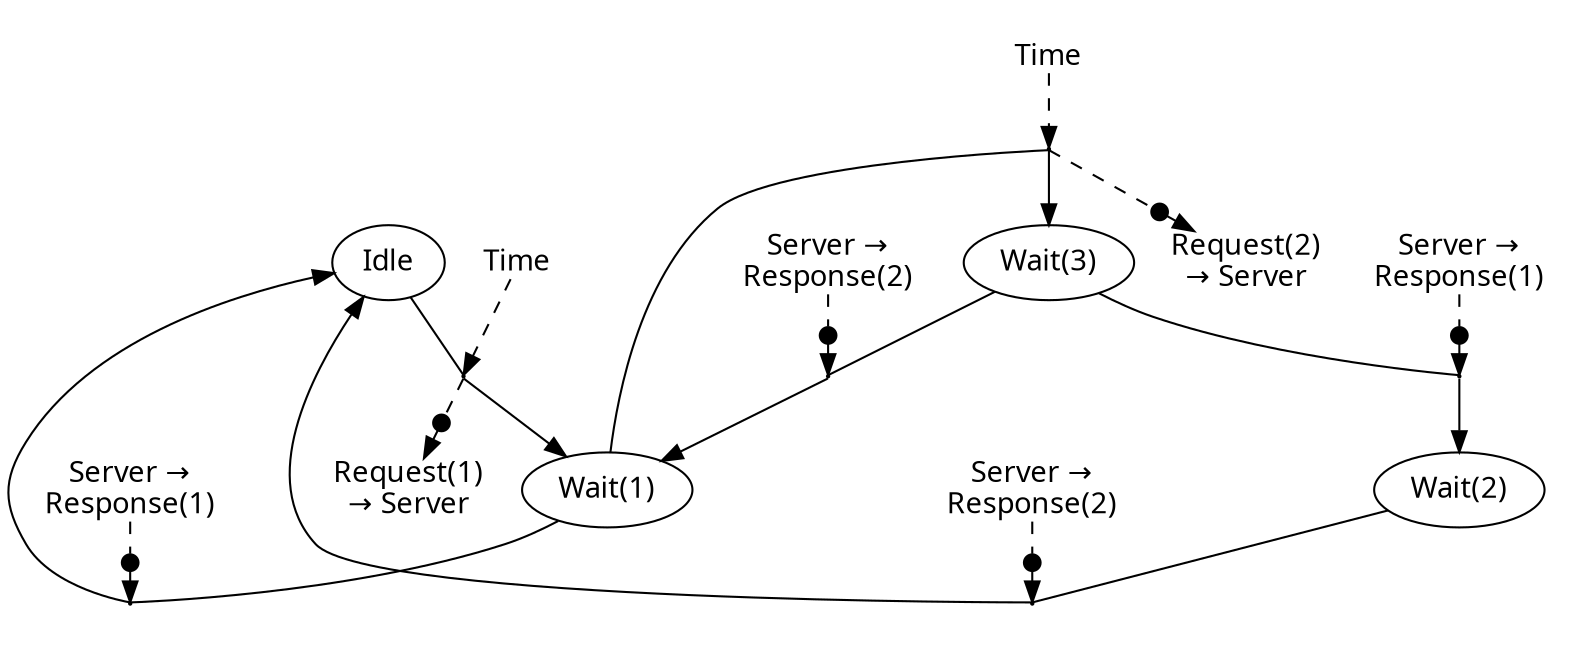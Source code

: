 digraph {
color=white;
graph [ fontname="sans-serif" ];
node [ fontname="sans-serif" ];
edge [ fontname="sans-serif" ];
A_0_false [ label="Idle", shape=ellipse ];
A_1_false [ label="Wait(1)", shape=ellipse ];
subgraph cluster_0 {
T_0_18446744073709551615 [ shape=point, height=0.015, width=0.015 ];
A_0_false -> T_0_18446744073709551615 [ arrowhead=none, direction=forward ];
T_0_18446744073709551615 -> A_1_false;
D_0_18446744073709551615_255 [ label="Time", shape=plain ];
D_0_18446744073709551615_255 -> T_0_18446744073709551615 [ arrowhead=normal, direction=forward, style=dashed ];
S_0_18446744073709551615_0 [ label="Request(1)\n&#8594; Server", shape=plain ];
T_0_18446744073709551615 -> S_0_18446744073709551615_0 [ arrowhead=normalnonedot, direction=forward, style=dashed ];
}
subgraph cluster_1 {
T_1_18446744073709551615 [ shape=point, height=0.015, width=0.015 ];
A_1_false -> T_1_18446744073709551615 [ arrowhead=none, direction=forward ];
T_1_18446744073709551615 -> A_0_false;
D_1_18446744073709551615_5 [ label="Server &#8594;\nResponse(1)", shape=plain ];
D_1_18446744073709551615_5 -> T_1_18446744073709551615 [ arrowhead=normalnonedot, direction=forward, style=dashed ];
}
A_2_false [ label="Wait(3)", shape=ellipse ];
subgraph cluster_2 {
T_2_18446744073709551615 [ shape=point, height=0.015, width=0.015 ];
A_1_false -> T_2_18446744073709551615 [ arrowhead=none, direction=forward ];
T_2_18446744073709551615 -> A_2_false;
D_2_18446744073709551615_255 [ label="Time", shape=plain ];
D_2_18446744073709551615_255 -> T_2_18446744073709551615 [ arrowhead=normal, direction=forward, style=dashed ];
S_2_18446744073709551615_2 [ label="Request(2)\n&#8594; Server", shape=plain ];
T_2_18446744073709551615 -> S_2_18446744073709551615_2 [ arrowhead=normalnonedot, direction=forward, style=dashed ];
}
subgraph cluster_3 {
T_3_18446744073709551615 [ shape=point, height=0.015, width=0.015 ];
A_2_false -> T_3_18446744073709551615 [ arrowhead=none, direction=forward ];
T_3_18446744073709551615 -> A_1_false;
D_3_18446744073709551615_3 [ label="Server &#8594;\nResponse(2)", shape=plain ];
D_3_18446744073709551615_3 -> T_3_18446744073709551615 [ arrowhead=normalnonedot, direction=forward, style=dashed ];
}
A_3_false [ label="Wait(2)", shape=ellipse ];
subgraph cluster_4 {
T_4_18446744073709551615 [ shape=point, height=0.015, width=0.015 ];
A_2_false -> T_4_18446744073709551615 [ arrowhead=none, direction=forward ];
T_4_18446744073709551615 -> A_3_false;
D_4_18446744073709551615_5 [ label="Server &#8594;\nResponse(1)", shape=plain ];
D_4_18446744073709551615_5 -> T_4_18446744073709551615 [ arrowhead=normalnonedot, direction=forward, style=dashed ];
}
subgraph cluster_5 {
T_5_18446744073709551615 [ shape=point, height=0.015, width=0.015 ];
A_3_false -> T_5_18446744073709551615 [ arrowhead=none, direction=forward ];
T_5_18446744073709551615 -> A_0_false;
D_5_18446744073709551615_3 [ label="Server &#8594;\nResponse(2)", shape=plain ];
D_5_18446744073709551615_3 -> T_5_18446744073709551615 [ arrowhead=normalnonedot, direction=forward, style=dashed ];
}
}

